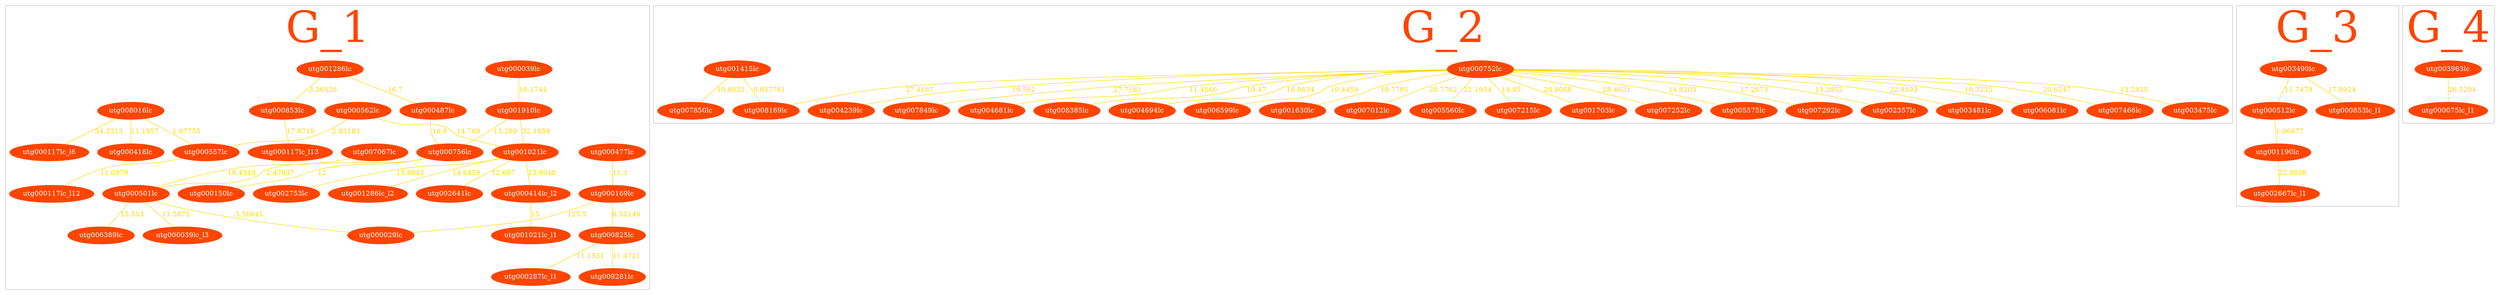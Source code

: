 /* Here are the merged subclusters of contigs */
graph	Graph_1 {
	subgraph cluster_0 {
	/* merged with subclusters: 5, 11, 2, 6, 3, 1 */
	utg000039lc -- utg001910lc [color=gold, fontcolor=gold, penwidth=1, label=10.1744]; /* cluster 0 */
	utg000169lc -- utg000029lc [color=gold, fontcolor=gold, penwidth=1, label=125.5]; /* cluster 0 */
	utg000169lc -- utg000825lc [color=gold, fontcolor=gold, penwidth=1, label=8.52149]; /* cluster 0 */
	utg000414lc_l2 -- utg001021lc_l1 [color=gold, fontcolor=gold, penwidth=1, label=15]; /* cluster 0 */
	utg000477lc -- utg000169lc [color=gold, fontcolor=gold, penwidth=1, label=11.3]; /* cluster 0 */
	utg000487lc -- utg000756lc [color=gold, fontcolor=gold, penwidth=1, label=10.8]; /* cluster 0 */
	utg000501lc -- utg000029lc [color=gold, fontcolor=gold, penwidth=1, label=5.56645]; /* cluster 0 */
	utg000501lc -- utg000039lc_l3 [color=gold, fontcolor=gold, penwidth=1, label=11.5875]; /* cluster 0 */
	utg000501lc -- utg006389lc [color=gold, fontcolor=gold, penwidth=1, label=15.553]; /* cluster 0 */
	utg000557lc -- utg000117lc_l12 [color=gold, fontcolor=gold, penwidth=1, label=11.0979]; /* cluster 0 */
	utg000562lc -- utg000557lc [color=gold, fontcolor=gold, penwidth=1, label=2.93183]; /* cluster 0 */
	utg000562lc -- utg001021lc [color=gold, fontcolor=gold, penwidth=1, label=14.789]; /* cluster 0 */
	utg000756lc -- utg000150lc [color=gold, fontcolor=gold, penwidth=1, label=12]; /* cluster 0 */
	utg000756lc -- utg000501lc [color=gold, fontcolor=gold, penwidth=1, label=2.47637]; /* cluster 0 */
	utg000825lc -- utg000287lc_l1 [color=gold, fontcolor=gold, penwidth=1, label=11.1531]; /* cluster 0 */
	utg000825lc -- utg009281lc [color=gold, fontcolor=gold, penwidth=1, label=11.4721]; /* cluster 0 */
	utg000853lc -- utg000117lc_l13 [color=gold, fontcolor=gold, penwidth=1, label=17.0719]; /* cluster 0 */
	utg001021lc -- utg000414lc_l2 [color=gold, fontcolor=gold, penwidth=1, label=13.8048]; /* cluster 0 */
	utg001021lc -- utg001286lc_l2 [color=gold, fontcolor=gold, penwidth=1, label=14.6459]; /* cluster 0 */
	utg001021lc -- utg002641lc [color=gold, fontcolor=gold, penwidth=1, label=12.697]; /* cluster 0 */
	utg001021lc -- utg002753lc [color=gold, fontcolor=gold, penwidth=1, label=15.8642]; /* cluster 0 */
	utg001286lc -- utg000487lc [color=gold, fontcolor=gold, penwidth=1, label=16.7]; /* cluster 0 */
	utg001286lc -- utg000853lc [color=gold, fontcolor=gold, penwidth=1, label=3.36526]; /* cluster 0 */
	utg001910lc -- utg000756lc [color=gold, fontcolor=gold, penwidth=1, label=13.289]; /* cluster 0 */
	utg001910lc -- utg001021lc [color=gold, fontcolor=gold, penwidth=1, label=32.1058]; /* cluster 0 */
	utg007067lc -- utg000501lc [color=gold, fontcolor=gold, penwidth=1, label=18.4345]; /* cluster 0 */
	utg008016lc -- utg000117lc_l6 [color=gold, fontcolor=gold, penwidth=1, label=34.2313]; /* cluster 0 */
	utg008016lc -- utg000418lc [color=gold, fontcolor=gold, penwidth=1, label=11.1957]; /* cluster 0 */
	utg008016lc -- utg000557lc [color=gold, fontcolor=gold, penwidth=1, label=1.67755]; /* cluster 0 */
	utg000029lc [color=orangered, style=filled, fillcolor=orangered, fontcolor=white]; /* 1 */
	utg000039lc [color=orangered, style=filled, fillcolor=orangered, fontcolor=white]; /* 1 */
	utg000039lc_l3 [color=orangered, style=filled, fillcolor=orangered, fontcolor=white]; /* 1 */
	utg000117lc_l12 [color=orangered, style=filled, fillcolor=orangered, fontcolor=white]; /* 2 */
	utg000117lc_l13 [color=orangered, style=filled, fillcolor=orangered, fontcolor=white]; /* 2 */
	utg000117lc_l6 [color=orangered, style=filled, fillcolor=orangered, fontcolor=white]; /* 2 */
	utg000150lc [color=orangered, style=filled, fillcolor=orangered, fontcolor=white]; /* 2 */
	utg000169lc [color=orangered, style=filled, fillcolor=orangered, fontcolor=white]; /* 0 */
	utg000287lc_l1 [color=orangered, style=filled, fillcolor=orangered, fontcolor=white]; /* 1 */
	utg000414lc_l2 [color=orangered, style=filled, fillcolor=orangered, fontcolor=white]; /* 2 */
	utg000418lc [color=orangered, style=filled, fillcolor=orangered, fontcolor=white]; /* 2 */
	utg000477lc [color=orangered, style=filled, fillcolor=orangered, fontcolor=white]; /* 0 */
	utg000487lc [color=orangered, style=filled, fillcolor=orangered, fontcolor=white]; /* 1 */
	utg000501lc [color=orangered, style=filled, fillcolor=orangered, fontcolor=white]; /* 1 */
	utg000557lc [color=orangered, style=filled, fillcolor=orangered, fontcolor=white]; /* 2 */
	utg000562lc [color=orangered, style=filled, fillcolor=orangered, fontcolor=white]; /* 2 */
	utg000756lc [color=orangered, style=filled, fillcolor=orangered, fontcolor=white]; /* 2 */
	utg000825lc [color=orangered, style=filled, fillcolor=orangered, fontcolor=white]; /* 1 */
	utg000853lc [color=orangered, style=filled, fillcolor=orangered, fontcolor=white]; /* 2 */
	utg001021lc [color=orangered, style=filled, fillcolor=orangered, fontcolor=white]; /* 2 */
	utg001021lc_l1 [color=orangered, style=filled, fillcolor=orangered, fontcolor=white]; /* 2 */
	utg001286lc [color=orangered, style=filled, fillcolor=orangered, fontcolor=white]; /* 2 */
	utg001286lc_l2 [color=orangered, style=filled, fillcolor=orangered, fontcolor=white]; /* 2 */
	utg001910lc [color=orangered, style=filled, fillcolor=orangered, fontcolor=white]; /* 2 */
	utg002641lc [color=orangered, style=filled, fillcolor=orangered, fontcolor=white]; /* 2 */
	utg002753lc [color=orangered, style=filled, fillcolor=orangered, fontcolor=white]; /* 2 */
	utg006389lc [color=orangered, style=filled, fillcolor=orangered, fontcolor=white]; /* 1 */
	utg007067lc [color=orangered, style=filled, fillcolor=orangered, fontcolor=white]; /* 1 */
	utg008016lc [color=orangered, style=filled, fillcolor=orangered, fontcolor=white]; /* 2 */
	utg009281lc [color=orangered, style=filled, fillcolor=orangered, fontcolor=white]; /* 1 */
	label="G_1";
	fontsize=90;
	fontcolor=orangered;
	color=gray;
	/* 30 contigs with total size of 28075108 bp */
	}
	subgraph cluster_4 {
	/* merged with subclusters: 8 */
	utg000752lc -- utg001630lc [color=gold, fontcolor=gold, penwidth=1, label=19.7795]; /* cluster 4 */
	utg000752lc -- utg001703lc [color=gold, fontcolor=gold, penwidth=1, label=20.8088]; /* cluster 4 */
	utg000752lc -- utg002357lc [color=gold, fontcolor=gold, penwidth=1, label=13.2952]; /* cluster 4 */
	utg000752lc -- utg003475lc [color=gold, fontcolor=gold, penwidth=1, label=13.2825]; /* cluster 4 */
	utg000752lc -- utg003481lc [color=gold, fontcolor=gold, penwidth=1, label=22.9193]; /* cluster 4 */
	utg000752lc -- utg004239lc [color=gold, fontcolor=gold, penwidth=1, label=19.562]; /* cluster 4 */
	utg000752lc -- utg004681lc [color=gold, fontcolor=gold, penwidth=1, label=11.4566]; /* cluster 4 */
	utg000752lc -- utg004694lc [color=gold, fontcolor=gold, penwidth=1, label=18.8634]; /* cluster 4 */
	utg000752lc -- utg005560lc [color=gold, fontcolor=gold, penwidth=1, label=22.1954]; /* cluster 4 */
	utg000752lc -- utg005575lc [color=gold, fontcolor=gold, penwidth=1, label=14.8203]; /* cluster 4 */
	utg000752lc -- utg006081lc [color=gold, fontcolor=gold, penwidth=1, label=19.3235]; /* cluster 4 */
	utg000752lc -- utg006599lc [color=gold, fontcolor=gold, penwidth=1, label=10.4459]; /* cluster 4 */
	utg000752lc -- utg007012lc [color=gold, fontcolor=gold, penwidth=1, label=20.7762]; /* cluster 4 */
	utg000752lc -- utg007215lc [color=gold, fontcolor=gold, penwidth=1, label=14.95]; /* cluster 4 */
	utg000752lc -- utg007252lc [color=gold, fontcolor=gold, penwidth=1, label=28.4621]; /* cluster 4 */
	utg000752lc -- utg007292lc [color=gold, fontcolor=gold, penwidth=1, label=17.2673]; /* cluster 4 */
	utg000752lc -- utg007466lc [color=gold, fontcolor=gold, penwidth=1, label=20.6247]; /* cluster 4 */
	utg000752lc -- utg007849lc [color=gold, fontcolor=gold, penwidth=1, label=27.7181]; /* cluster 4 */
	utg000752lc -- utg008169lc [color=gold, fontcolor=gold, penwidth=1, label=27.4187]; /* cluster 4 */
	utg000752lc -- utg008385lc [color=gold, fontcolor=gold, penwidth=1, label=19.47]; /* cluster 4 */
	utg001415lc -- utg007850lc [color=gold, fontcolor=gold, penwidth=1, label=10.0852]; /* cluster 4 */
	utg001415lc -- utg008169lc [color=gold, fontcolor=gold, penwidth=1, label=0.937761]; /* cluster 4 */
	utg000752lc [color=orangered, style=filled, fillcolor=orangered, fontcolor=white]; /* 0 */
	utg001415lc [color=orangered, style=filled, fillcolor=orangered, fontcolor=white]; /* 2 */
	utg001630lc [color=orangered, style=filled, fillcolor=orangered, fontcolor=white]; /* -1 */
	utg001703lc [color=orangered, style=filled, fillcolor=orangered, fontcolor=white]; /* -1 */
	utg002357lc [color=orangered, style=filled, fillcolor=orangered, fontcolor=white]; /* -1 */
	utg003475lc [color=orangered, style=filled, fillcolor=orangered, fontcolor=white]; /* -1 */
	utg003481lc [color=orangered, style=filled, fillcolor=orangered, fontcolor=white]; /* -1 */
	utg004239lc [color=orangered, style=filled, fillcolor=orangered, fontcolor=white]; /* -1 */
	utg004681lc [color=orangered, style=filled, fillcolor=orangered, fontcolor=white]; /* -1 */
	utg004694lc [color=orangered, style=filled, fillcolor=orangered, fontcolor=white]; /* -1 */
	utg005560lc [color=orangered, style=filled, fillcolor=orangered, fontcolor=white]; /* -1 */
	utg005575lc [color=orangered, style=filled, fillcolor=orangered, fontcolor=white]; /* -1 */
	utg006081lc [color=orangered, style=filled, fillcolor=orangered, fontcolor=white]; /* -1 */
	utg006599lc [color=orangered, style=filled, fillcolor=orangered, fontcolor=white]; /* -1 */
	utg007012lc [color=orangered, style=filled, fillcolor=orangered, fontcolor=white]; /* -1 */
	utg007215lc [color=orangered, style=filled, fillcolor=orangered, fontcolor=white]; /* -1 */
	utg007252lc [color=orangered, style=filled, fillcolor=orangered, fontcolor=white]; /* -1 */
	utg007292lc [color=orangered, style=filled, fillcolor=orangered, fontcolor=white]; /* -1 */
	utg007466lc [color=orangered, style=filled, fillcolor=orangered, fontcolor=white]; /* -1 */
	utg007849lc [color=orangered, style=filled, fillcolor=orangered, fontcolor=white]; /* -1 */
	utg007850lc [color=orangered, style=filled, fillcolor=orangered, fontcolor=white]; /* 0 */
	utg008169lc [color=orangered, style=filled, fillcolor=orangered, fontcolor=white]; /* -1 */
	utg008385lc [color=orangered, style=filled, fillcolor=orangered, fontcolor=white]; /* -1 */
	label="G_2";
	fontsize=90;
	fontcolor=orangered;
	color=gray;
	/* 23 contigs with total size of 2198867 bp */
	}
	subgraph cluster_7 {
	/* merged with subclusters: 9 */
	utg000512lc -- utg001190lc [color=gold, fontcolor=gold, penwidth=1, label=1.06877]; /* cluster 7 */
	utg001190lc -- utg002667lc_l1 [color=gold, fontcolor=gold, penwidth=1, label=22.0038]; /* cluster 7 */
	utg003490lc -- utg000512lc [color=gold, fontcolor=gold, penwidth=1, label=11.7479]; /* cluster 7 */
	utg003490lc -- utg000853lc_l1 [color=gold, fontcolor=gold, penwidth=1, label=17.9924]; /* cluster 7 */
	utg000512lc [color=orangered, style=filled, fillcolor=orangered, fontcolor=white]; /* 2 */
	utg000853lc_l1 [color=orangered, style=filled, fillcolor=orangered, fontcolor=white]; /* 2 */
	utg001190lc [color=orangered, style=filled, fillcolor=orangered, fontcolor=white]; /* 1 */
	utg002667lc_l1 [color=orangered, style=filled, fillcolor=orangered, fontcolor=white]; /* 1 */
	utg003490lc [color=orangered, style=filled, fillcolor=orangered, fontcolor=white]; /* 2 */
	label="G_3";
	fontsize=90;
	fontcolor=orangered;
	color=gray;
	/* 5 contigs with total size of 1454087 bp */
	}
	subgraph cluster_10 {
	/* no merging related to this cluster */ 
	utg003963lc -- utg000075lc_l1 [color=gold, fontcolor=gold, penwidth=1, label=26.5294]; /* cluster 10 */
	utg000075lc_l1 [color=orangered, style=filled, fillcolor=orangered, fontcolor=white]; /* 1 */
	utg003963lc [color=orangered, style=filled, fillcolor=orangered, fontcolor=white]; /* 1 */
	label="G_4";
	fontsize=90;
	fontcolor=orangered;
	color=gray;
	/* 2 contigs with total size of 56541 bp */
	}
}
